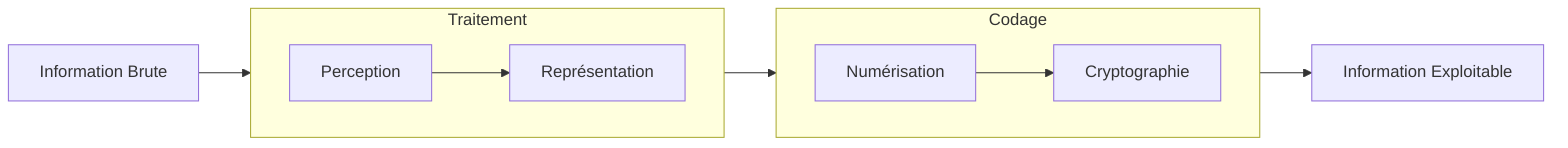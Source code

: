 flowchart LR

  infbr[Information Brute] --> traitement
  subgraph traitement [Traitement]
  direction LR
  Perception --> Représentation
  end
  traitement --> codage
  subgraph codage [Codage]
  direction LR
  Numérisation --> Cryptographie
  end
  codage --> infnet[Information Exploitable]
